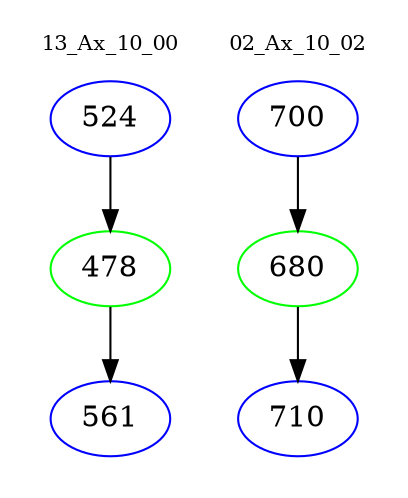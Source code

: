 digraph{
subgraph cluster_0 {
color = white
label = "13_Ax_10_00";
fontsize=10;
T0_524 [label="524", color="blue"]
T0_524 -> T0_478 [color="black"]
T0_478 [label="478", color="green"]
T0_478 -> T0_561 [color="black"]
T0_561 [label="561", color="blue"]
}
subgraph cluster_1 {
color = white
label = "02_Ax_10_02";
fontsize=10;
T1_700 [label="700", color="blue"]
T1_700 -> T1_680 [color="black"]
T1_680 [label="680", color="green"]
T1_680 -> T1_710 [color="black"]
T1_710 [label="710", color="blue"]
}
}
